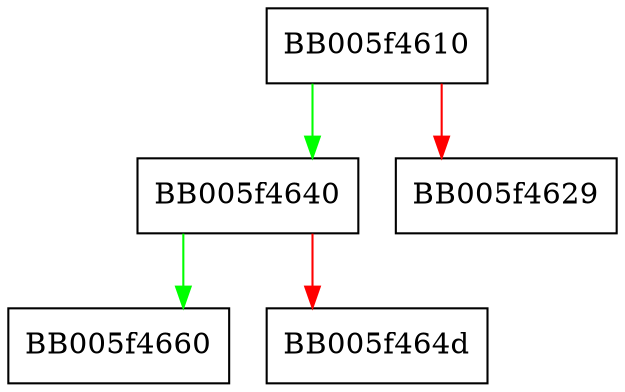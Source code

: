 digraph ossl_param_build_set_octet_string {
  node [shape="box"];
  graph [splines=ortho];
  BB005f4610 -> BB005f4640 [color="green"];
  BB005f4610 -> BB005f4629 [color="red"];
  BB005f4640 -> BB005f4660 [color="green"];
  BB005f4640 -> BB005f464d [color="red"];
}